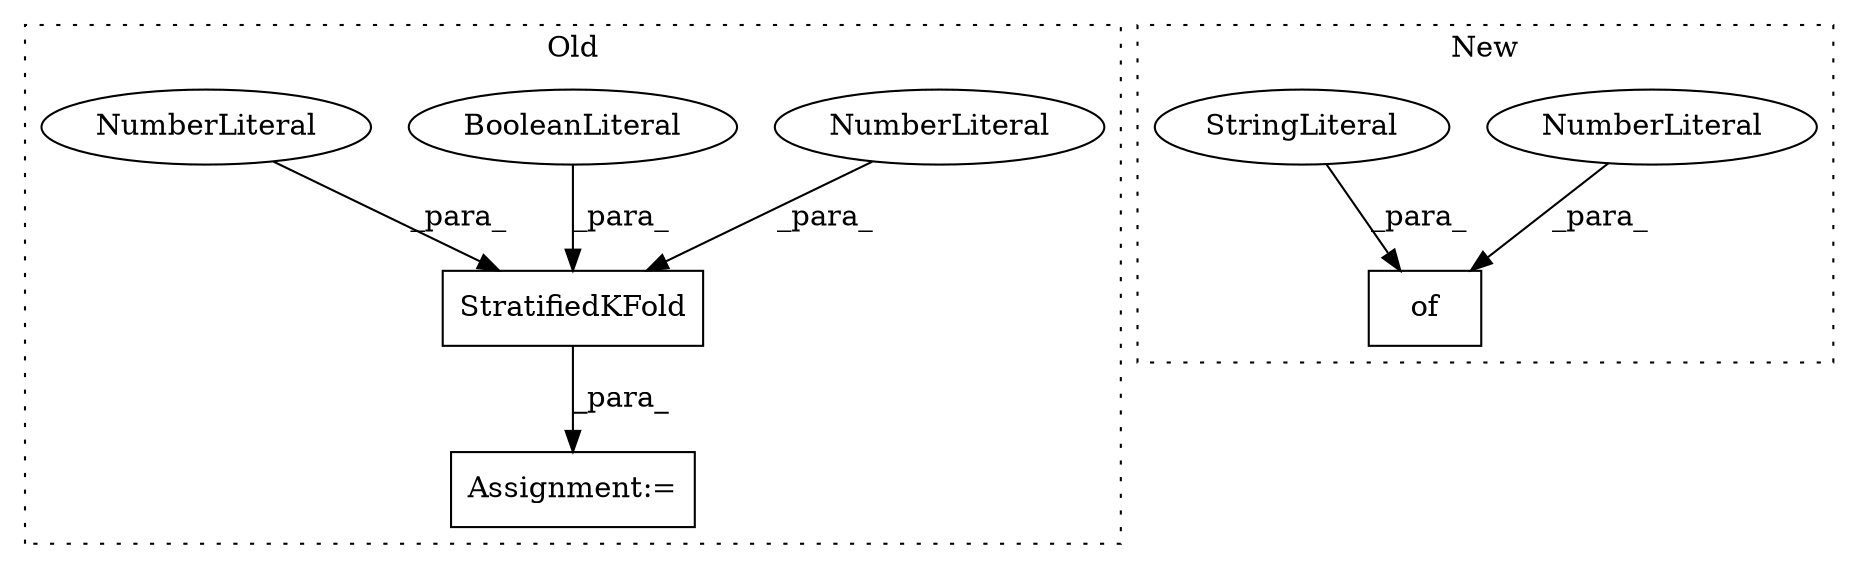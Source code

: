 digraph G {
subgraph cluster0 {
1 [label="StratifiedKFold" a="32" s="34153,34177" l="16,1" shape="box"];
4 [label="NumberLiteral" a="34" s="34176" l="1" shape="ellipse"];
5 [label="BooleanLiteral" a="9" s="34169" l="4" shape="ellipse"];
6 [label="Assignment:=" a="7" s="34152" l="1" shape="box"];
8 [label="NumberLiteral" a="34" s="34174" l="1" shape="ellipse"];
label = "Old";
style="dotted";
}
subgraph cluster1 {
2 [label="of" a="32" s="37476,37488" l="3,1" shape="box"];
3 [label="NumberLiteral" a="34" s="37487" l="1" shape="ellipse"];
7 [label="StringLiteral" a="45" s="37479" l="7" shape="ellipse"];
label = "New";
style="dotted";
}
1 -> 6 [label="_para_"];
3 -> 2 [label="_para_"];
4 -> 1 [label="_para_"];
5 -> 1 [label="_para_"];
7 -> 2 [label="_para_"];
8 -> 1 [label="_para_"];
}